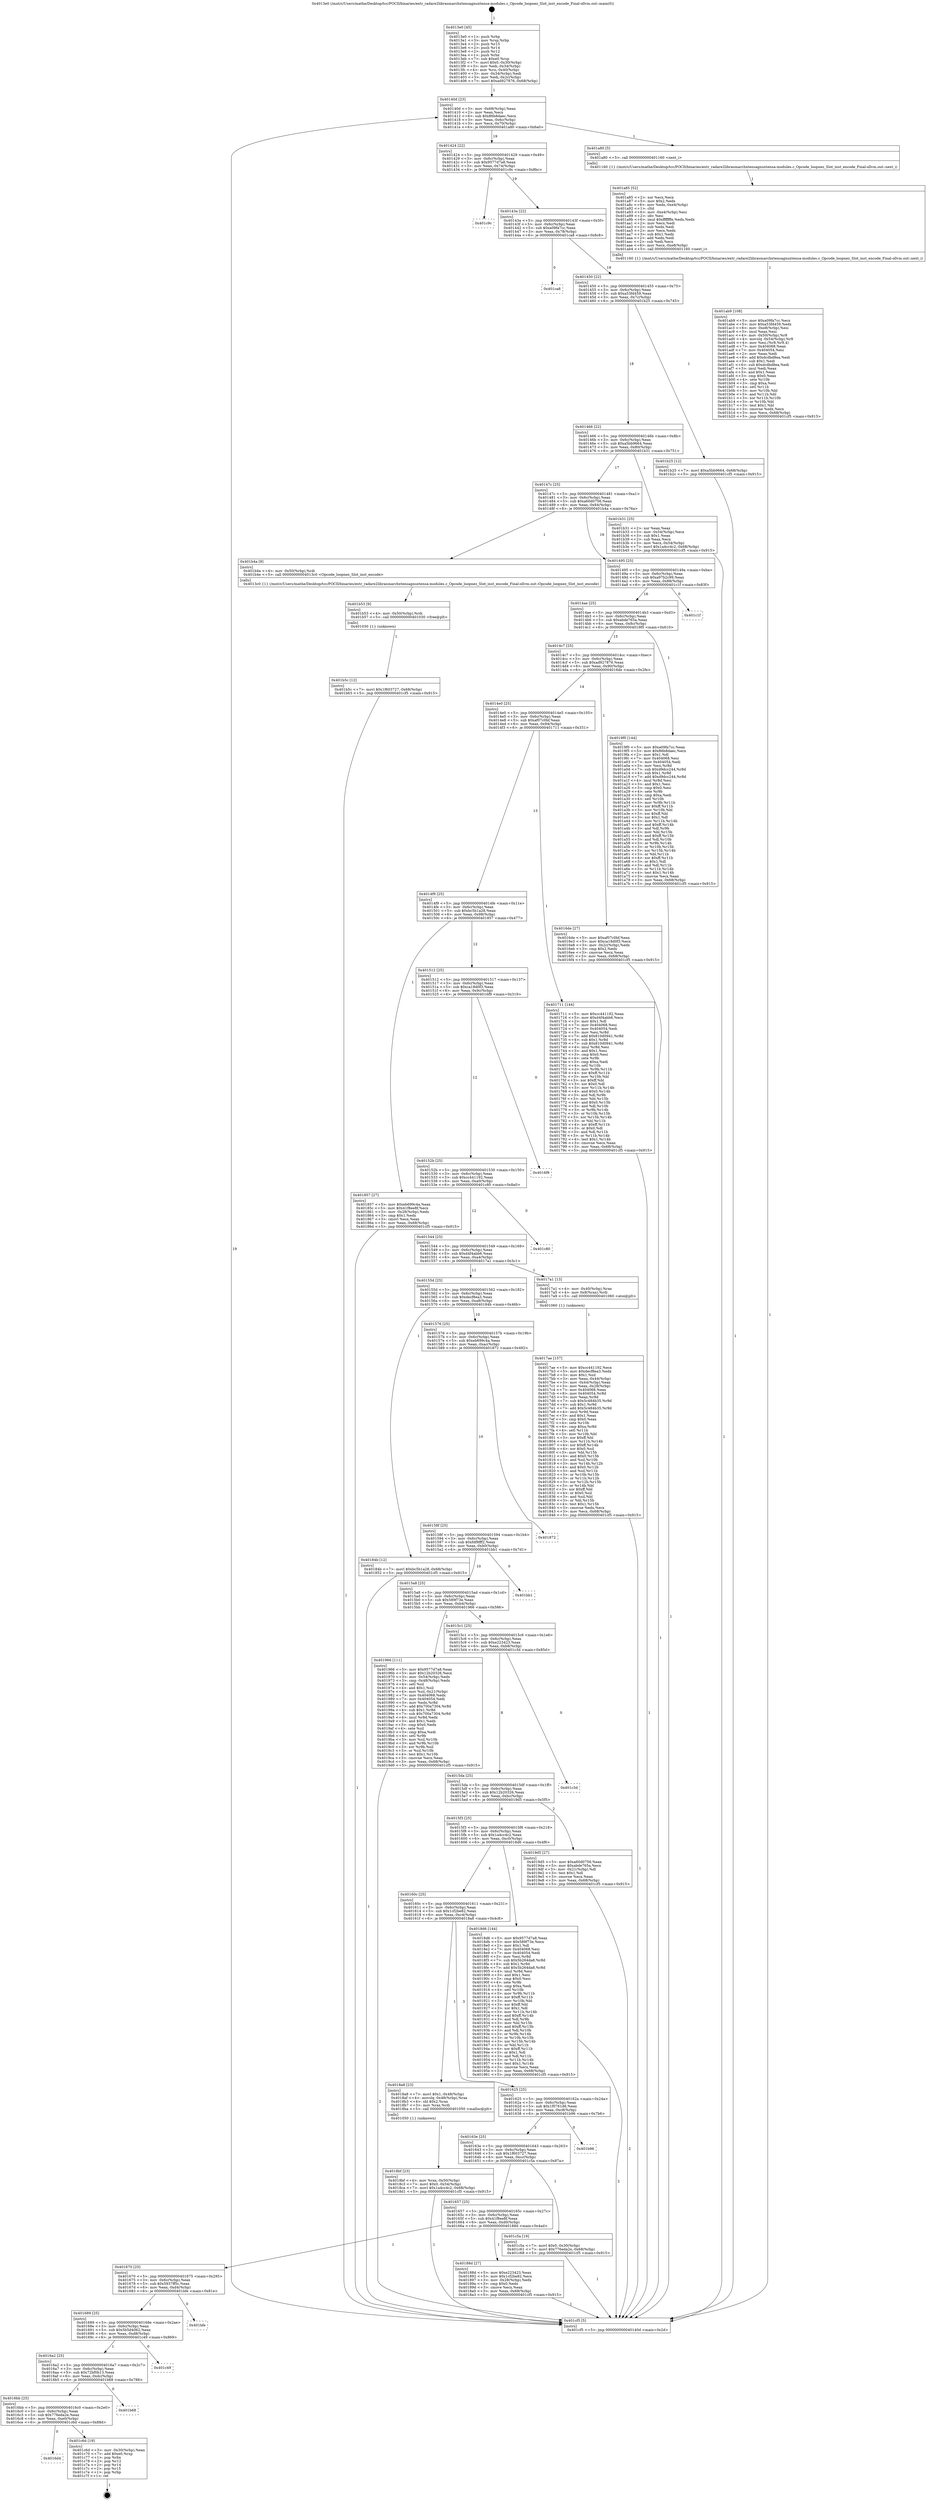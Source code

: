 digraph "0x4013e0" {
  label = "0x4013e0 (/mnt/c/Users/mathe/Desktop/tcc/POCII/binaries/extr_radare2librasmarchxtensagnuxtensa-modules.c_Opcode_loopnez_Slot_inst_encode_Final-ollvm.out::main(0))"
  labelloc = "t"
  node[shape=record]

  Entry [label="",width=0.3,height=0.3,shape=circle,fillcolor=black,style=filled]
  "0x40140d" [label="{
     0x40140d [23]\l
     | [instrs]\l
     &nbsp;&nbsp;0x40140d \<+3\>: mov -0x68(%rbp),%eax\l
     &nbsp;&nbsp;0x401410 \<+2\>: mov %eax,%ecx\l
     &nbsp;&nbsp;0x401412 \<+6\>: sub $0x86b8daec,%ecx\l
     &nbsp;&nbsp;0x401418 \<+3\>: mov %eax,-0x6c(%rbp)\l
     &nbsp;&nbsp;0x40141b \<+3\>: mov %ecx,-0x70(%rbp)\l
     &nbsp;&nbsp;0x40141e \<+6\>: je 0000000000401a80 \<main+0x6a0\>\l
  }"]
  "0x401a80" [label="{
     0x401a80 [5]\l
     | [instrs]\l
     &nbsp;&nbsp;0x401a80 \<+5\>: call 0000000000401160 \<next_i\>\l
     | [calls]\l
     &nbsp;&nbsp;0x401160 \{1\} (/mnt/c/Users/mathe/Desktop/tcc/POCII/binaries/extr_radare2librasmarchxtensagnuxtensa-modules.c_Opcode_loopnez_Slot_inst_encode_Final-ollvm.out::next_i)\l
  }"]
  "0x401424" [label="{
     0x401424 [22]\l
     | [instrs]\l
     &nbsp;&nbsp;0x401424 \<+5\>: jmp 0000000000401429 \<main+0x49\>\l
     &nbsp;&nbsp;0x401429 \<+3\>: mov -0x6c(%rbp),%eax\l
     &nbsp;&nbsp;0x40142c \<+5\>: sub $0x9577d7a8,%eax\l
     &nbsp;&nbsp;0x401431 \<+3\>: mov %eax,-0x74(%rbp)\l
     &nbsp;&nbsp;0x401434 \<+6\>: je 0000000000401c9c \<main+0x8bc\>\l
  }"]
  Exit [label="",width=0.3,height=0.3,shape=circle,fillcolor=black,style=filled,peripheries=2]
  "0x401c9c" [label="{
     0x401c9c\l
  }", style=dashed]
  "0x40143a" [label="{
     0x40143a [22]\l
     | [instrs]\l
     &nbsp;&nbsp;0x40143a \<+5\>: jmp 000000000040143f \<main+0x5f\>\l
     &nbsp;&nbsp;0x40143f \<+3\>: mov -0x6c(%rbp),%eax\l
     &nbsp;&nbsp;0x401442 \<+5\>: sub $0xa09fa7cc,%eax\l
     &nbsp;&nbsp;0x401447 \<+3\>: mov %eax,-0x78(%rbp)\l
     &nbsp;&nbsp;0x40144a \<+6\>: je 0000000000401ca8 \<main+0x8c8\>\l
  }"]
  "0x4016d4" [label="{
     0x4016d4\l
  }", style=dashed]
  "0x401ca8" [label="{
     0x401ca8\l
  }", style=dashed]
  "0x401450" [label="{
     0x401450 [22]\l
     | [instrs]\l
     &nbsp;&nbsp;0x401450 \<+5\>: jmp 0000000000401455 \<main+0x75\>\l
     &nbsp;&nbsp;0x401455 \<+3\>: mov -0x6c(%rbp),%eax\l
     &nbsp;&nbsp;0x401458 \<+5\>: sub $0xa53fd459,%eax\l
     &nbsp;&nbsp;0x40145d \<+3\>: mov %eax,-0x7c(%rbp)\l
     &nbsp;&nbsp;0x401460 \<+6\>: je 0000000000401b25 \<main+0x745\>\l
  }"]
  "0x401c6d" [label="{
     0x401c6d [19]\l
     | [instrs]\l
     &nbsp;&nbsp;0x401c6d \<+3\>: mov -0x30(%rbp),%eax\l
     &nbsp;&nbsp;0x401c70 \<+7\>: add $0xe0,%rsp\l
     &nbsp;&nbsp;0x401c77 \<+1\>: pop %rbx\l
     &nbsp;&nbsp;0x401c78 \<+2\>: pop %r12\l
     &nbsp;&nbsp;0x401c7a \<+2\>: pop %r14\l
     &nbsp;&nbsp;0x401c7c \<+2\>: pop %r15\l
     &nbsp;&nbsp;0x401c7e \<+1\>: pop %rbp\l
     &nbsp;&nbsp;0x401c7f \<+1\>: ret\l
  }"]
  "0x401b25" [label="{
     0x401b25 [12]\l
     | [instrs]\l
     &nbsp;&nbsp;0x401b25 \<+7\>: movl $0xa5bb9664,-0x68(%rbp)\l
     &nbsp;&nbsp;0x401b2c \<+5\>: jmp 0000000000401cf5 \<main+0x915\>\l
  }"]
  "0x401466" [label="{
     0x401466 [22]\l
     | [instrs]\l
     &nbsp;&nbsp;0x401466 \<+5\>: jmp 000000000040146b \<main+0x8b\>\l
     &nbsp;&nbsp;0x40146b \<+3\>: mov -0x6c(%rbp),%eax\l
     &nbsp;&nbsp;0x40146e \<+5\>: sub $0xa5bb9664,%eax\l
     &nbsp;&nbsp;0x401473 \<+3\>: mov %eax,-0x80(%rbp)\l
     &nbsp;&nbsp;0x401476 \<+6\>: je 0000000000401b31 \<main+0x751\>\l
  }"]
  "0x4016bb" [label="{
     0x4016bb [25]\l
     | [instrs]\l
     &nbsp;&nbsp;0x4016bb \<+5\>: jmp 00000000004016c0 \<main+0x2e0\>\l
     &nbsp;&nbsp;0x4016c0 \<+3\>: mov -0x6c(%rbp),%eax\l
     &nbsp;&nbsp;0x4016c3 \<+5\>: sub $0x776eda2e,%eax\l
     &nbsp;&nbsp;0x4016c8 \<+6\>: mov %eax,-0xe0(%rbp)\l
     &nbsp;&nbsp;0x4016ce \<+6\>: je 0000000000401c6d \<main+0x88d\>\l
  }"]
  "0x401b31" [label="{
     0x401b31 [25]\l
     | [instrs]\l
     &nbsp;&nbsp;0x401b31 \<+2\>: xor %eax,%eax\l
     &nbsp;&nbsp;0x401b33 \<+3\>: mov -0x54(%rbp),%ecx\l
     &nbsp;&nbsp;0x401b36 \<+3\>: sub $0x1,%eax\l
     &nbsp;&nbsp;0x401b39 \<+2\>: sub %eax,%ecx\l
     &nbsp;&nbsp;0x401b3b \<+3\>: mov %ecx,-0x54(%rbp)\l
     &nbsp;&nbsp;0x401b3e \<+7\>: movl $0x1a4cc4c2,-0x68(%rbp)\l
     &nbsp;&nbsp;0x401b45 \<+5\>: jmp 0000000000401cf5 \<main+0x915\>\l
  }"]
  "0x40147c" [label="{
     0x40147c [25]\l
     | [instrs]\l
     &nbsp;&nbsp;0x40147c \<+5\>: jmp 0000000000401481 \<main+0xa1\>\l
     &nbsp;&nbsp;0x401481 \<+3\>: mov -0x6c(%rbp),%eax\l
     &nbsp;&nbsp;0x401484 \<+5\>: sub $0xa60d0756,%eax\l
     &nbsp;&nbsp;0x401489 \<+6\>: mov %eax,-0x84(%rbp)\l
     &nbsp;&nbsp;0x40148f \<+6\>: je 0000000000401b4a \<main+0x76a\>\l
  }"]
  "0x401b68" [label="{
     0x401b68\l
  }", style=dashed]
  "0x401b4a" [label="{
     0x401b4a [9]\l
     | [instrs]\l
     &nbsp;&nbsp;0x401b4a \<+4\>: mov -0x50(%rbp),%rdi\l
     &nbsp;&nbsp;0x401b4e \<+5\>: call 00000000004013c0 \<Opcode_loopnez_Slot_inst_encode\>\l
     | [calls]\l
     &nbsp;&nbsp;0x4013c0 \{1\} (/mnt/c/Users/mathe/Desktop/tcc/POCII/binaries/extr_radare2librasmarchxtensagnuxtensa-modules.c_Opcode_loopnez_Slot_inst_encode_Final-ollvm.out::Opcode_loopnez_Slot_inst_encode)\l
  }"]
  "0x401495" [label="{
     0x401495 [25]\l
     | [instrs]\l
     &nbsp;&nbsp;0x401495 \<+5\>: jmp 000000000040149a \<main+0xba\>\l
     &nbsp;&nbsp;0x40149a \<+3\>: mov -0x6c(%rbp),%eax\l
     &nbsp;&nbsp;0x40149d \<+5\>: sub $0xa97b2c99,%eax\l
     &nbsp;&nbsp;0x4014a2 \<+6\>: mov %eax,-0x88(%rbp)\l
     &nbsp;&nbsp;0x4014a8 \<+6\>: je 0000000000401c1f \<main+0x83f\>\l
  }"]
  "0x4016a2" [label="{
     0x4016a2 [25]\l
     | [instrs]\l
     &nbsp;&nbsp;0x4016a2 \<+5\>: jmp 00000000004016a7 \<main+0x2c7\>\l
     &nbsp;&nbsp;0x4016a7 \<+3\>: mov -0x6c(%rbp),%eax\l
     &nbsp;&nbsp;0x4016aa \<+5\>: sub $0x72bf0b13,%eax\l
     &nbsp;&nbsp;0x4016af \<+6\>: mov %eax,-0xdc(%rbp)\l
     &nbsp;&nbsp;0x4016b5 \<+6\>: je 0000000000401b68 \<main+0x788\>\l
  }"]
  "0x401c1f" [label="{
     0x401c1f\l
  }", style=dashed]
  "0x4014ae" [label="{
     0x4014ae [25]\l
     | [instrs]\l
     &nbsp;&nbsp;0x4014ae \<+5\>: jmp 00000000004014b3 \<main+0xd3\>\l
     &nbsp;&nbsp;0x4014b3 \<+3\>: mov -0x6c(%rbp),%eax\l
     &nbsp;&nbsp;0x4014b6 \<+5\>: sub $0xabde765a,%eax\l
     &nbsp;&nbsp;0x4014bb \<+6\>: mov %eax,-0x8c(%rbp)\l
     &nbsp;&nbsp;0x4014c1 \<+6\>: je 00000000004019f0 \<main+0x610\>\l
  }"]
  "0x401c49" [label="{
     0x401c49\l
  }", style=dashed]
  "0x4019f0" [label="{
     0x4019f0 [144]\l
     | [instrs]\l
     &nbsp;&nbsp;0x4019f0 \<+5\>: mov $0xa09fa7cc,%eax\l
     &nbsp;&nbsp;0x4019f5 \<+5\>: mov $0x86b8daec,%ecx\l
     &nbsp;&nbsp;0x4019fa \<+2\>: mov $0x1,%dl\l
     &nbsp;&nbsp;0x4019fc \<+7\>: mov 0x404068,%esi\l
     &nbsp;&nbsp;0x401a03 \<+7\>: mov 0x404054,%edi\l
     &nbsp;&nbsp;0x401a0a \<+3\>: mov %esi,%r8d\l
     &nbsp;&nbsp;0x401a0d \<+7\>: sub $0xd9dcc244,%r8d\l
     &nbsp;&nbsp;0x401a14 \<+4\>: sub $0x1,%r8d\l
     &nbsp;&nbsp;0x401a18 \<+7\>: add $0xd9dcc244,%r8d\l
     &nbsp;&nbsp;0x401a1f \<+4\>: imul %r8d,%esi\l
     &nbsp;&nbsp;0x401a23 \<+3\>: and $0x1,%esi\l
     &nbsp;&nbsp;0x401a26 \<+3\>: cmp $0x0,%esi\l
     &nbsp;&nbsp;0x401a29 \<+4\>: sete %r9b\l
     &nbsp;&nbsp;0x401a2d \<+3\>: cmp $0xa,%edi\l
     &nbsp;&nbsp;0x401a30 \<+4\>: setl %r10b\l
     &nbsp;&nbsp;0x401a34 \<+3\>: mov %r9b,%r11b\l
     &nbsp;&nbsp;0x401a37 \<+4\>: xor $0xff,%r11b\l
     &nbsp;&nbsp;0x401a3b \<+3\>: mov %r10b,%bl\l
     &nbsp;&nbsp;0x401a3e \<+3\>: xor $0xff,%bl\l
     &nbsp;&nbsp;0x401a41 \<+3\>: xor $0x1,%dl\l
     &nbsp;&nbsp;0x401a44 \<+3\>: mov %r11b,%r14b\l
     &nbsp;&nbsp;0x401a47 \<+4\>: and $0xff,%r14b\l
     &nbsp;&nbsp;0x401a4b \<+3\>: and %dl,%r9b\l
     &nbsp;&nbsp;0x401a4e \<+3\>: mov %bl,%r15b\l
     &nbsp;&nbsp;0x401a51 \<+4\>: and $0xff,%r15b\l
     &nbsp;&nbsp;0x401a55 \<+3\>: and %dl,%r10b\l
     &nbsp;&nbsp;0x401a58 \<+3\>: or %r9b,%r14b\l
     &nbsp;&nbsp;0x401a5b \<+3\>: or %r10b,%r15b\l
     &nbsp;&nbsp;0x401a5e \<+3\>: xor %r15b,%r14b\l
     &nbsp;&nbsp;0x401a61 \<+3\>: or %bl,%r11b\l
     &nbsp;&nbsp;0x401a64 \<+4\>: xor $0xff,%r11b\l
     &nbsp;&nbsp;0x401a68 \<+3\>: or $0x1,%dl\l
     &nbsp;&nbsp;0x401a6b \<+3\>: and %dl,%r11b\l
     &nbsp;&nbsp;0x401a6e \<+3\>: or %r11b,%r14b\l
     &nbsp;&nbsp;0x401a71 \<+4\>: test $0x1,%r14b\l
     &nbsp;&nbsp;0x401a75 \<+3\>: cmovne %ecx,%eax\l
     &nbsp;&nbsp;0x401a78 \<+3\>: mov %eax,-0x68(%rbp)\l
     &nbsp;&nbsp;0x401a7b \<+5\>: jmp 0000000000401cf5 \<main+0x915\>\l
  }"]
  "0x4014c7" [label="{
     0x4014c7 [25]\l
     | [instrs]\l
     &nbsp;&nbsp;0x4014c7 \<+5\>: jmp 00000000004014cc \<main+0xec\>\l
     &nbsp;&nbsp;0x4014cc \<+3\>: mov -0x6c(%rbp),%eax\l
     &nbsp;&nbsp;0x4014cf \<+5\>: sub $0xad927876,%eax\l
     &nbsp;&nbsp;0x4014d4 \<+6\>: mov %eax,-0x90(%rbp)\l
     &nbsp;&nbsp;0x4014da \<+6\>: je 00000000004016de \<main+0x2fe\>\l
  }"]
  "0x401689" [label="{
     0x401689 [25]\l
     | [instrs]\l
     &nbsp;&nbsp;0x401689 \<+5\>: jmp 000000000040168e \<main+0x2ae\>\l
     &nbsp;&nbsp;0x40168e \<+3\>: mov -0x6c(%rbp),%eax\l
     &nbsp;&nbsp;0x401691 \<+5\>: sub $0x5b5d4062,%eax\l
     &nbsp;&nbsp;0x401696 \<+6\>: mov %eax,-0xd8(%rbp)\l
     &nbsp;&nbsp;0x40169c \<+6\>: je 0000000000401c49 \<main+0x869\>\l
  }"]
  "0x4016de" [label="{
     0x4016de [27]\l
     | [instrs]\l
     &nbsp;&nbsp;0x4016de \<+5\>: mov $0xaf07c0bf,%eax\l
     &nbsp;&nbsp;0x4016e3 \<+5\>: mov $0xca18d0f3,%ecx\l
     &nbsp;&nbsp;0x4016e8 \<+3\>: mov -0x2c(%rbp),%edx\l
     &nbsp;&nbsp;0x4016eb \<+3\>: cmp $0x2,%edx\l
     &nbsp;&nbsp;0x4016ee \<+3\>: cmovne %ecx,%eax\l
     &nbsp;&nbsp;0x4016f1 \<+3\>: mov %eax,-0x68(%rbp)\l
     &nbsp;&nbsp;0x4016f4 \<+5\>: jmp 0000000000401cf5 \<main+0x915\>\l
  }"]
  "0x4014e0" [label="{
     0x4014e0 [25]\l
     | [instrs]\l
     &nbsp;&nbsp;0x4014e0 \<+5\>: jmp 00000000004014e5 \<main+0x105\>\l
     &nbsp;&nbsp;0x4014e5 \<+3\>: mov -0x6c(%rbp),%eax\l
     &nbsp;&nbsp;0x4014e8 \<+5\>: sub $0xaf07c0bf,%eax\l
     &nbsp;&nbsp;0x4014ed \<+6\>: mov %eax,-0x94(%rbp)\l
     &nbsp;&nbsp;0x4014f3 \<+6\>: je 0000000000401711 \<main+0x331\>\l
  }"]
  "0x401cf5" [label="{
     0x401cf5 [5]\l
     | [instrs]\l
     &nbsp;&nbsp;0x401cf5 \<+5\>: jmp 000000000040140d \<main+0x2d\>\l
  }"]
  "0x4013e0" [label="{
     0x4013e0 [45]\l
     | [instrs]\l
     &nbsp;&nbsp;0x4013e0 \<+1\>: push %rbp\l
     &nbsp;&nbsp;0x4013e1 \<+3\>: mov %rsp,%rbp\l
     &nbsp;&nbsp;0x4013e4 \<+2\>: push %r15\l
     &nbsp;&nbsp;0x4013e6 \<+2\>: push %r14\l
     &nbsp;&nbsp;0x4013e8 \<+2\>: push %r12\l
     &nbsp;&nbsp;0x4013ea \<+1\>: push %rbx\l
     &nbsp;&nbsp;0x4013eb \<+7\>: sub $0xe0,%rsp\l
     &nbsp;&nbsp;0x4013f2 \<+7\>: movl $0x0,-0x30(%rbp)\l
     &nbsp;&nbsp;0x4013f9 \<+3\>: mov %edi,-0x34(%rbp)\l
     &nbsp;&nbsp;0x4013fc \<+4\>: mov %rsi,-0x40(%rbp)\l
     &nbsp;&nbsp;0x401400 \<+3\>: mov -0x34(%rbp),%edi\l
     &nbsp;&nbsp;0x401403 \<+3\>: mov %edi,-0x2c(%rbp)\l
     &nbsp;&nbsp;0x401406 \<+7\>: movl $0xad927876,-0x68(%rbp)\l
  }"]
  "0x401bfe" [label="{
     0x401bfe\l
  }", style=dashed]
  "0x401711" [label="{
     0x401711 [144]\l
     | [instrs]\l
     &nbsp;&nbsp;0x401711 \<+5\>: mov $0xcc441192,%eax\l
     &nbsp;&nbsp;0x401716 \<+5\>: mov $0xd4f4abb6,%ecx\l
     &nbsp;&nbsp;0x40171b \<+2\>: mov $0x1,%dl\l
     &nbsp;&nbsp;0x40171d \<+7\>: mov 0x404068,%esi\l
     &nbsp;&nbsp;0x401724 \<+7\>: mov 0x404054,%edi\l
     &nbsp;&nbsp;0x40172b \<+3\>: mov %esi,%r8d\l
     &nbsp;&nbsp;0x40172e \<+7\>: add $0x810d0941,%r8d\l
     &nbsp;&nbsp;0x401735 \<+4\>: sub $0x1,%r8d\l
     &nbsp;&nbsp;0x401739 \<+7\>: sub $0x810d0941,%r8d\l
     &nbsp;&nbsp;0x401740 \<+4\>: imul %r8d,%esi\l
     &nbsp;&nbsp;0x401744 \<+3\>: and $0x1,%esi\l
     &nbsp;&nbsp;0x401747 \<+3\>: cmp $0x0,%esi\l
     &nbsp;&nbsp;0x40174a \<+4\>: sete %r9b\l
     &nbsp;&nbsp;0x40174e \<+3\>: cmp $0xa,%edi\l
     &nbsp;&nbsp;0x401751 \<+4\>: setl %r10b\l
     &nbsp;&nbsp;0x401755 \<+3\>: mov %r9b,%r11b\l
     &nbsp;&nbsp;0x401758 \<+4\>: xor $0xff,%r11b\l
     &nbsp;&nbsp;0x40175c \<+3\>: mov %r10b,%bl\l
     &nbsp;&nbsp;0x40175f \<+3\>: xor $0xff,%bl\l
     &nbsp;&nbsp;0x401762 \<+3\>: xor $0x0,%dl\l
     &nbsp;&nbsp;0x401765 \<+3\>: mov %r11b,%r14b\l
     &nbsp;&nbsp;0x401768 \<+4\>: and $0x0,%r14b\l
     &nbsp;&nbsp;0x40176c \<+3\>: and %dl,%r9b\l
     &nbsp;&nbsp;0x40176f \<+3\>: mov %bl,%r15b\l
     &nbsp;&nbsp;0x401772 \<+4\>: and $0x0,%r15b\l
     &nbsp;&nbsp;0x401776 \<+3\>: and %dl,%r10b\l
     &nbsp;&nbsp;0x401779 \<+3\>: or %r9b,%r14b\l
     &nbsp;&nbsp;0x40177c \<+3\>: or %r10b,%r15b\l
     &nbsp;&nbsp;0x40177f \<+3\>: xor %r15b,%r14b\l
     &nbsp;&nbsp;0x401782 \<+3\>: or %bl,%r11b\l
     &nbsp;&nbsp;0x401785 \<+4\>: xor $0xff,%r11b\l
     &nbsp;&nbsp;0x401789 \<+3\>: or $0x0,%dl\l
     &nbsp;&nbsp;0x40178c \<+3\>: and %dl,%r11b\l
     &nbsp;&nbsp;0x40178f \<+3\>: or %r11b,%r14b\l
     &nbsp;&nbsp;0x401792 \<+4\>: test $0x1,%r14b\l
     &nbsp;&nbsp;0x401796 \<+3\>: cmovne %ecx,%eax\l
     &nbsp;&nbsp;0x401799 \<+3\>: mov %eax,-0x68(%rbp)\l
     &nbsp;&nbsp;0x40179c \<+5\>: jmp 0000000000401cf5 \<main+0x915\>\l
  }"]
  "0x4014f9" [label="{
     0x4014f9 [25]\l
     | [instrs]\l
     &nbsp;&nbsp;0x4014f9 \<+5\>: jmp 00000000004014fe \<main+0x11e\>\l
     &nbsp;&nbsp;0x4014fe \<+3\>: mov -0x6c(%rbp),%eax\l
     &nbsp;&nbsp;0x401501 \<+5\>: sub $0xbc5b1a28,%eax\l
     &nbsp;&nbsp;0x401506 \<+6\>: mov %eax,-0x98(%rbp)\l
     &nbsp;&nbsp;0x40150c \<+6\>: je 0000000000401857 \<main+0x477\>\l
  }"]
  "0x401b5c" [label="{
     0x401b5c [12]\l
     | [instrs]\l
     &nbsp;&nbsp;0x401b5c \<+7\>: movl $0x1f603727,-0x68(%rbp)\l
     &nbsp;&nbsp;0x401b63 \<+5\>: jmp 0000000000401cf5 \<main+0x915\>\l
  }"]
  "0x401857" [label="{
     0x401857 [27]\l
     | [instrs]\l
     &nbsp;&nbsp;0x401857 \<+5\>: mov $0xeb699c4a,%eax\l
     &nbsp;&nbsp;0x40185c \<+5\>: mov $0x41f8ee8f,%ecx\l
     &nbsp;&nbsp;0x401861 \<+3\>: mov -0x28(%rbp),%edx\l
     &nbsp;&nbsp;0x401864 \<+3\>: cmp $0x1,%edx\l
     &nbsp;&nbsp;0x401867 \<+3\>: cmovl %ecx,%eax\l
     &nbsp;&nbsp;0x40186a \<+3\>: mov %eax,-0x68(%rbp)\l
     &nbsp;&nbsp;0x40186d \<+5\>: jmp 0000000000401cf5 \<main+0x915\>\l
  }"]
  "0x401512" [label="{
     0x401512 [25]\l
     | [instrs]\l
     &nbsp;&nbsp;0x401512 \<+5\>: jmp 0000000000401517 \<main+0x137\>\l
     &nbsp;&nbsp;0x401517 \<+3\>: mov -0x6c(%rbp),%eax\l
     &nbsp;&nbsp;0x40151a \<+5\>: sub $0xca18d0f3,%eax\l
     &nbsp;&nbsp;0x40151f \<+6\>: mov %eax,-0x9c(%rbp)\l
     &nbsp;&nbsp;0x401525 \<+6\>: je 00000000004016f9 \<main+0x319\>\l
  }"]
  "0x401b53" [label="{
     0x401b53 [9]\l
     | [instrs]\l
     &nbsp;&nbsp;0x401b53 \<+4\>: mov -0x50(%rbp),%rdi\l
     &nbsp;&nbsp;0x401b57 \<+5\>: call 0000000000401030 \<free@plt\>\l
     | [calls]\l
     &nbsp;&nbsp;0x401030 \{1\} (unknown)\l
  }"]
  "0x4016f9" [label="{
     0x4016f9\l
  }", style=dashed]
  "0x40152b" [label="{
     0x40152b [25]\l
     | [instrs]\l
     &nbsp;&nbsp;0x40152b \<+5\>: jmp 0000000000401530 \<main+0x150\>\l
     &nbsp;&nbsp;0x401530 \<+3\>: mov -0x6c(%rbp),%eax\l
     &nbsp;&nbsp;0x401533 \<+5\>: sub $0xcc441192,%eax\l
     &nbsp;&nbsp;0x401538 \<+6\>: mov %eax,-0xa0(%rbp)\l
     &nbsp;&nbsp;0x40153e \<+6\>: je 0000000000401c80 \<main+0x8a0\>\l
  }"]
  "0x401ab9" [label="{
     0x401ab9 [108]\l
     | [instrs]\l
     &nbsp;&nbsp;0x401ab9 \<+5\>: mov $0xa09fa7cc,%ecx\l
     &nbsp;&nbsp;0x401abe \<+5\>: mov $0xa53fd459,%edx\l
     &nbsp;&nbsp;0x401ac3 \<+6\>: mov -0xe8(%rbp),%esi\l
     &nbsp;&nbsp;0x401ac9 \<+3\>: imul %eax,%esi\l
     &nbsp;&nbsp;0x401acc \<+4\>: mov -0x50(%rbp),%r8\l
     &nbsp;&nbsp;0x401ad0 \<+4\>: movslq -0x54(%rbp),%r9\l
     &nbsp;&nbsp;0x401ad4 \<+4\>: mov %esi,(%r8,%r9,4)\l
     &nbsp;&nbsp;0x401ad8 \<+7\>: mov 0x404068,%eax\l
     &nbsp;&nbsp;0x401adf \<+7\>: mov 0x404054,%esi\l
     &nbsp;&nbsp;0x401ae6 \<+2\>: mov %eax,%edi\l
     &nbsp;&nbsp;0x401ae8 \<+6\>: add $0xdcdbd8ea,%edi\l
     &nbsp;&nbsp;0x401aee \<+3\>: sub $0x1,%edi\l
     &nbsp;&nbsp;0x401af1 \<+6\>: sub $0xdcdbd8ea,%edi\l
     &nbsp;&nbsp;0x401af7 \<+3\>: imul %edi,%eax\l
     &nbsp;&nbsp;0x401afa \<+3\>: and $0x1,%eax\l
     &nbsp;&nbsp;0x401afd \<+3\>: cmp $0x0,%eax\l
     &nbsp;&nbsp;0x401b00 \<+4\>: sete %r10b\l
     &nbsp;&nbsp;0x401b04 \<+3\>: cmp $0xa,%esi\l
     &nbsp;&nbsp;0x401b07 \<+4\>: setl %r11b\l
     &nbsp;&nbsp;0x401b0b \<+3\>: mov %r10b,%bl\l
     &nbsp;&nbsp;0x401b0e \<+3\>: and %r11b,%bl\l
     &nbsp;&nbsp;0x401b11 \<+3\>: xor %r11b,%r10b\l
     &nbsp;&nbsp;0x401b14 \<+3\>: or %r10b,%bl\l
     &nbsp;&nbsp;0x401b17 \<+3\>: test $0x1,%bl\l
     &nbsp;&nbsp;0x401b1a \<+3\>: cmovne %edx,%ecx\l
     &nbsp;&nbsp;0x401b1d \<+3\>: mov %ecx,-0x68(%rbp)\l
     &nbsp;&nbsp;0x401b20 \<+5\>: jmp 0000000000401cf5 \<main+0x915\>\l
  }"]
  "0x401c80" [label="{
     0x401c80\l
  }", style=dashed]
  "0x401544" [label="{
     0x401544 [25]\l
     | [instrs]\l
     &nbsp;&nbsp;0x401544 \<+5\>: jmp 0000000000401549 \<main+0x169\>\l
     &nbsp;&nbsp;0x401549 \<+3\>: mov -0x6c(%rbp),%eax\l
     &nbsp;&nbsp;0x40154c \<+5\>: sub $0xd4f4abb6,%eax\l
     &nbsp;&nbsp;0x401551 \<+6\>: mov %eax,-0xa4(%rbp)\l
     &nbsp;&nbsp;0x401557 \<+6\>: je 00000000004017a1 \<main+0x3c1\>\l
  }"]
  "0x401a85" [label="{
     0x401a85 [52]\l
     | [instrs]\l
     &nbsp;&nbsp;0x401a85 \<+2\>: xor %ecx,%ecx\l
     &nbsp;&nbsp;0x401a87 \<+5\>: mov $0x2,%edx\l
     &nbsp;&nbsp;0x401a8c \<+6\>: mov %edx,-0xe4(%rbp)\l
     &nbsp;&nbsp;0x401a92 \<+1\>: cltd\l
     &nbsp;&nbsp;0x401a93 \<+6\>: mov -0xe4(%rbp),%esi\l
     &nbsp;&nbsp;0x401a99 \<+2\>: idiv %esi\l
     &nbsp;&nbsp;0x401a9b \<+6\>: imul $0xfffffffe,%edx,%edx\l
     &nbsp;&nbsp;0x401aa1 \<+2\>: mov %ecx,%edi\l
     &nbsp;&nbsp;0x401aa3 \<+2\>: sub %edx,%edi\l
     &nbsp;&nbsp;0x401aa5 \<+2\>: mov %ecx,%edx\l
     &nbsp;&nbsp;0x401aa7 \<+3\>: sub $0x1,%edx\l
     &nbsp;&nbsp;0x401aaa \<+2\>: add %edx,%edi\l
     &nbsp;&nbsp;0x401aac \<+2\>: sub %edi,%ecx\l
     &nbsp;&nbsp;0x401aae \<+6\>: mov %ecx,-0xe8(%rbp)\l
     &nbsp;&nbsp;0x401ab4 \<+5\>: call 0000000000401160 \<next_i\>\l
     | [calls]\l
     &nbsp;&nbsp;0x401160 \{1\} (/mnt/c/Users/mathe/Desktop/tcc/POCII/binaries/extr_radare2librasmarchxtensagnuxtensa-modules.c_Opcode_loopnez_Slot_inst_encode_Final-ollvm.out::next_i)\l
  }"]
  "0x4017a1" [label="{
     0x4017a1 [13]\l
     | [instrs]\l
     &nbsp;&nbsp;0x4017a1 \<+4\>: mov -0x40(%rbp),%rax\l
     &nbsp;&nbsp;0x4017a5 \<+4\>: mov 0x8(%rax),%rdi\l
     &nbsp;&nbsp;0x4017a9 \<+5\>: call 0000000000401060 \<atoi@plt\>\l
     | [calls]\l
     &nbsp;&nbsp;0x401060 \{1\} (unknown)\l
  }"]
  "0x40155d" [label="{
     0x40155d [25]\l
     | [instrs]\l
     &nbsp;&nbsp;0x40155d \<+5\>: jmp 0000000000401562 \<main+0x182\>\l
     &nbsp;&nbsp;0x401562 \<+3\>: mov -0x6c(%rbp),%eax\l
     &nbsp;&nbsp;0x401565 \<+5\>: sub $0xdecf8ea3,%eax\l
     &nbsp;&nbsp;0x40156a \<+6\>: mov %eax,-0xa8(%rbp)\l
     &nbsp;&nbsp;0x401570 \<+6\>: je 000000000040184b \<main+0x46b\>\l
  }"]
  "0x4017ae" [label="{
     0x4017ae [157]\l
     | [instrs]\l
     &nbsp;&nbsp;0x4017ae \<+5\>: mov $0xcc441192,%ecx\l
     &nbsp;&nbsp;0x4017b3 \<+5\>: mov $0xdecf8ea3,%edx\l
     &nbsp;&nbsp;0x4017b8 \<+3\>: mov $0x1,%sil\l
     &nbsp;&nbsp;0x4017bb \<+3\>: mov %eax,-0x44(%rbp)\l
     &nbsp;&nbsp;0x4017be \<+3\>: mov -0x44(%rbp),%eax\l
     &nbsp;&nbsp;0x4017c1 \<+3\>: mov %eax,-0x28(%rbp)\l
     &nbsp;&nbsp;0x4017c4 \<+7\>: mov 0x404068,%eax\l
     &nbsp;&nbsp;0x4017cb \<+8\>: mov 0x404054,%r8d\l
     &nbsp;&nbsp;0x4017d3 \<+3\>: mov %eax,%r9d\l
     &nbsp;&nbsp;0x4017d6 \<+7\>: sub $0x5c484b35,%r9d\l
     &nbsp;&nbsp;0x4017dd \<+4\>: sub $0x1,%r9d\l
     &nbsp;&nbsp;0x4017e1 \<+7\>: add $0x5c484b35,%r9d\l
     &nbsp;&nbsp;0x4017e8 \<+4\>: imul %r9d,%eax\l
     &nbsp;&nbsp;0x4017ec \<+3\>: and $0x1,%eax\l
     &nbsp;&nbsp;0x4017ef \<+3\>: cmp $0x0,%eax\l
     &nbsp;&nbsp;0x4017f2 \<+4\>: sete %r10b\l
     &nbsp;&nbsp;0x4017f6 \<+4\>: cmp $0xa,%r8d\l
     &nbsp;&nbsp;0x4017fa \<+4\>: setl %r11b\l
     &nbsp;&nbsp;0x4017fe \<+3\>: mov %r10b,%bl\l
     &nbsp;&nbsp;0x401801 \<+3\>: xor $0xff,%bl\l
     &nbsp;&nbsp;0x401804 \<+3\>: mov %r11b,%r14b\l
     &nbsp;&nbsp;0x401807 \<+4\>: xor $0xff,%r14b\l
     &nbsp;&nbsp;0x40180b \<+4\>: xor $0x0,%sil\l
     &nbsp;&nbsp;0x40180f \<+3\>: mov %bl,%r15b\l
     &nbsp;&nbsp;0x401812 \<+4\>: and $0x0,%r15b\l
     &nbsp;&nbsp;0x401816 \<+3\>: and %sil,%r10b\l
     &nbsp;&nbsp;0x401819 \<+3\>: mov %r14b,%r12b\l
     &nbsp;&nbsp;0x40181c \<+4\>: and $0x0,%r12b\l
     &nbsp;&nbsp;0x401820 \<+3\>: and %sil,%r11b\l
     &nbsp;&nbsp;0x401823 \<+3\>: or %r10b,%r15b\l
     &nbsp;&nbsp;0x401826 \<+3\>: or %r11b,%r12b\l
     &nbsp;&nbsp;0x401829 \<+3\>: xor %r12b,%r15b\l
     &nbsp;&nbsp;0x40182c \<+3\>: or %r14b,%bl\l
     &nbsp;&nbsp;0x40182f \<+3\>: xor $0xff,%bl\l
     &nbsp;&nbsp;0x401832 \<+4\>: or $0x0,%sil\l
     &nbsp;&nbsp;0x401836 \<+3\>: and %sil,%bl\l
     &nbsp;&nbsp;0x401839 \<+3\>: or %bl,%r15b\l
     &nbsp;&nbsp;0x40183c \<+4\>: test $0x1,%r15b\l
     &nbsp;&nbsp;0x401840 \<+3\>: cmovne %edx,%ecx\l
     &nbsp;&nbsp;0x401843 \<+3\>: mov %ecx,-0x68(%rbp)\l
     &nbsp;&nbsp;0x401846 \<+5\>: jmp 0000000000401cf5 \<main+0x915\>\l
  }"]
  "0x4018bf" [label="{
     0x4018bf [23]\l
     | [instrs]\l
     &nbsp;&nbsp;0x4018bf \<+4\>: mov %rax,-0x50(%rbp)\l
     &nbsp;&nbsp;0x4018c3 \<+7\>: movl $0x0,-0x54(%rbp)\l
     &nbsp;&nbsp;0x4018ca \<+7\>: movl $0x1a4cc4c2,-0x68(%rbp)\l
     &nbsp;&nbsp;0x4018d1 \<+5\>: jmp 0000000000401cf5 \<main+0x915\>\l
  }"]
  "0x40184b" [label="{
     0x40184b [12]\l
     | [instrs]\l
     &nbsp;&nbsp;0x40184b \<+7\>: movl $0xbc5b1a28,-0x68(%rbp)\l
     &nbsp;&nbsp;0x401852 \<+5\>: jmp 0000000000401cf5 \<main+0x915\>\l
  }"]
  "0x401576" [label="{
     0x401576 [25]\l
     | [instrs]\l
     &nbsp;&nbsp;0x401576 \<+5\>: jmp 000000000040157b \<main+0x19b\>\l
     &nbsp;&nbsp;0x40157b \<+3\>: mov -0x6c(%rbp),%eax\l
     &nbsp;&nbsp;0x40157e \<+5\>: sub $0xeb699c4a,%eax\l
     &nbsp;&nbsp;0x401583 \<+6\>: mov %eax,-0xac(%rbp)\l
     &nbsp;&nbsp;0x401589 \<+6\>: je 0000000000401872 \<main+0x492\>\l
  }"]
  "0x401670" [label="{
     0x401670 [25]\l
     | [instrs]\l
     &nbsp;&nbsp;0x401670 \<+5\>: jmp 0000000000401675 \<main+0x295\>\l
     &nbsp;&nbsp;0x401675 \<+3\>: mov -0x6c(%rbp),%eax\l
     &nbsp;&nbsp;0x401678 \<+5\>: sub $0x5937ff5c,%eax\l
     &nbsp;&nbsp;0x40167d \<+6\>: mov %eax,-0xd4(%rbp)\l
     &nbsp;&nbsp;0x401683 \<+6\>: je 0000000000401bfe \<main+0x81e\>\l
  }"]
  "0x401872" [label="{
     0x401872\l
  }", style=dashed]
  "0x40158f" [label="{
     0x40158f [25]\l
     | [instrs]\l
     &nbsp;&nbsp;0x40158f \<+5\>: jmp 0000000000401594 \<main+0x1b4\>\l
     &nbsp;&nbsp;0x401594 \<+3\>: mov -0x6c(%rbp),%eax\l
     &nbsp;&nbsp;0x401597 \<+5\>: sub $0xfdf8fff2,%eax\l
     &nbsp;&nbsp;0x40159c \<+6\>: mov %eax,-0xb0(%rbp)\l
     &nbsp;&nbsp;0x4015a2 \<+6\>: je 0000000000401bb1 \<main+0x7d1\>\l
  }"]
  "0x40188d" [label="{
     0x40188d [27]\l
     | [instrs]\l
     &nbsp;&nbsp;0x40188d \<+5\>: mov $0xe223423,%eax\l
     &nbsp;&nbsp;0x401892 \<+5\>: mov $0x1cf2be82,%ecx\l
     &nbsp;&nbsp;0x401897 \<+3\>: mov -0x28(%rbp),%edx\l
     &nbsp;&nbsp;0x40189a \<+3\>: cmp $0x0,%edx\l
     &nbsp;&nbsp;0x40189d \<+3\>: cmove %ecx,%eax\l
     &nbsp;&nbsp;0x4018a0 \<+3\>: mov %eax,-0x68(%rbp)\l
     &nbsp;&nbsp;0x4018a3 \<+5\>: jmp 0000000000401cf5 \<main+0x915\>\l
  }"]
  "0x401bb1" [label="{
     0x401bb1\l
  }", style=dashed]
  "0x4015a8" [label="{
     0x4015a8 [25]\l
     | [instrs]\l
     &nbsp;&nbsp;0x4015a8 \<+5\>: jmp 00000000004015ad \<main+0x1cd\>\l
     &nbsp;&nbsp;0x4015ad \<+3\>: mov -0x6c(%rbp),%eax\l
     &nbsp;&nbsp;0x4015b0 \<+5\>: sub $0x589f73e,%eax\l
     &nbsp;&nbsp;0x4015b5 \<+6\>: mov %eax,-0xb4(%rbp)\l
     &nbsp;&nbsp;0x4015bb \<+6\>: je 0000000000401966 \<main+0x586\>\l
  }"]
  "0x401657" [label="{
     0x401657 [25]\l
     | [instrs]\l
     &nbsp;&nbsp;0x401657 \<+5\>: jmp 000000000040165c \<main+0x27c\>\l
     &nbsp;&nbsp;0x40165c \<+3\>: mov -0x6c(%rbp),%eax\l
     &nbsp;&nbsp;0x40165f \<+5\>: sub $0x41f8ee8f,%eax\l
     &nbsp;&nbsp;0x401664 \<+6\>: mov %eax,-0xd0(%rbp)\l
     &nbsp;&nbsp;0x40166a \<+6\>: je 000000000040188d \<main+0x4ad\>\l
  }"]
  "0x401966" [label="{
     0x401966 [111]\l
     | [instrs]\l
     &nbsp;&nbsp;0x401966 \<+5\>: mov $0x9577d7a8,%eax\l
     &nbsp;&nbsp;0x40196b \<+5\>: mov $0x12b20326,%ecx\l
     &nbsp;&nbsp;0x401970 \<+3\>: mov -0x54(%rbp),%edx\l
     &nbsp;&nbsp;0x401973 \<+3\>: cmp -0x48(%rbp),%edx\l
     &nbsp;&nbsp;0x401976 \<+4\>: setl %sil\l
     &nbsp;&nbsp;0x40197a \<+4\>: and $0x1,%sil\l
     &nbsp;&nbsp;0x40197e \<+4\>: mov %sil,-0x21(%rbp)\l
     &nbsp;&nbsp;0x401982 \<+7\>: mov 0x404068,%edx\l
     &nbsp;&nbsp;0x401989 \<+7\>: mov 0x404054,%edi\l
     &nbsp;&nbsp;0x401990 \<+3\>: mov %edx,%r8d\l
     &nbsp;&nbsp;0x401993 \<+7\>: add $0x700a7304,%r8d\l
     &nbsp;&nbsp;0x40199a \<+4\>: sub $0x1,%r8d\l
     &nbsp;&nbsp;0x40199e \<+7\>: sub $0x700a7304,%r8d\l
     &nbsp;&nbsp;0x4019a5 \<+4\>: imul %r8d,%edx\l
     &nbsp;&nbsp;0x4019a9 \<+3\>: and $0x1,%edx\l
     &nbsp;&nbsp;0x4019ac \<+3\>: cmp $0x0,%edx\l
     &nbsp;&nbsp;0x4019af \<+4\>: sete %sil\l
     &nbsp;&nbsp;0x4019b3 \<+3\>: cmp $0xa,%edi\l
     &nbsp;&nbsp;0x4019b6 \<+4\>: setl %r9b\l
     &nbsp;&nbsp;0x4019ba \<+3\>: mov %sil,%r10b\l
     &nbsp;&nbsp;0x4019bd \<+3\>: and %r9b,%r10b\l
     &nbsp;&nbsp;0x4019c0 \<+3\>: xor %r9b,%sil\l
     &nbsp;&nbsp;0x4019c3 \<+3\>: or %sil,%r10b\l
     &nbsp;&nbsp;0x4019c6 \<+4\>: test $0x1,%r10b\l
     &nbsp;&nbsp;0x4019ca \<+3\>: cmovne %ecx,%eax\l
     &nbsp;&nbsp;0x4019cd \<+3\>: mov %eax,-0x68(%rbp)\l
     &nbsp;&nbsp;0x4019d0 \<+5\>: jmp 0000000000401cf5 \<main+0x915\>\l
  }"]
  "0x4015c1" [label="{
     0x4015c1 [25]\l
     | [instrs]\l
     &nbsp;&nbsp;0x4015c1 \<+5\>: jmp 00000000004015c6 \<main+0x1e6\>\l
     &nbsp;&nbsp;0x4015c6 \<+3\>: mov -0x6c(%rbp),%eax\l
     &nbsp;&nbsp;0x4015c9 \<+5\>: sub $0xe223423,%eax\l
     &nbsp;&nbsp;0x4015ce \<+6\>: mov %eax,-0xb8(%rbp)\l
     &nbsp;&nbsp;0x4015d4 \<+6\>: je 0000000000401c3d \<main+0x85d\>\l
  }"]
  "0x401c5a" [label="{
     0x401c5a [19]\l
     | [instrs]\l
     &nbsp;&nbsp;0x401c5a \<+7\>: movl $0x0,-0x30(%rbp)\l
     &nbsp;&nbsp;0x401c61 \<+7\>: movl $0x776eda2e,-0x68(%rbp)\l
     &nbsp;&nbsp;0x401c68 \<+5\>: jmp 0000000000401cf5 \<main+0x915\>\l
  }"]
  "0x401c3d" [label="{
     0x401c3d\l
  }", style=dashed]
  "0x4015da" [label="{
     0x4015da [25]\l
     | [instrs]\l
     &nbsp;&nbsp;0x4015da \<+5\>: jmp 00000000004015df \<main+0x1ff\>\l
     &nbsp;&nbsp;0x4015df \<+3\>: mov -0x6c(%rbp),%eax\l
     &nbsp;&nbsp;0x4015e2 \<+5\>: sub $0x12b20326,%eax\l
     &nbsp;&nbsp;0x4015e7 \<+6\>: mov %eax,-0xbc(%rbp)\l
     &nbsp;&nbsp;0x4015ed \<+6\>: je 00000000004019d5 \<main+0x5f5\>\l
  }"]
  "0x40163e" [label="{
     0x40163e [25]\l
     | [instrs]\l
     &nbsp;&nbsp;0x40163e \<+5\>: jmp 0000000000401643 \<main+0x263\>\l
     &nbsp;&nbsp;0x401643 \<+3\>: mov -0x6c(%rbp),%eax\l
     &nbsp;&nbsp;0x401646 \<+5\>: sub $0x1f603727,%eax\l
     &nbsp;&nbsp;0x40164b \<+6\>: mov %eax,-0xcc(%rbp)\l
     &nbsp;&nbsp;0x401651 \<+6\>: je 0000000000401c5a \<main+0x87a\>\l
  }"]
  "0x4019d5" [label="{
     0x4019d5 [27]\l
     | [instrs]\l
     &nbsp;&nbsp;0x4019d5 \<+5\>: mov $0xa60d0756,%eax\l
     &nbsp;&nbsp;0x4019da \<+5\>: mov $0xabde765a,%ecx\l
     &nbsp;&nbsp;0x4019df \<+3\>: mov -0x21(%rbp),%dl\l
     &nbsp;&nbsp;0x4019e2 \<+3\>: test $0x1,%dl\l
     &nbsp;&nbsp;0x4019e5 \<+3\>: cmovne %ecx,%eax\l
     &nbsp;&nbsp;0x4019e8 \<+3\>: mov %eax,-0x68(%rbp)\l
     &nbsp;&nbsp;0x4019eb \<+5\>: jmp 0000000000401cf5 \<main+0x915\>\l
  }"]
  "0x4015f3" [label="{
     0x4015f3 [25]\l
     | [instrs]\l
     &nbsp;&nbsp;0x4015f3 \<+5\>: jmp 00000000004015f8 \<main+0x218\>\l
     &nbsp;&nbsp;0x4015f8 \<+3\>: mov -0x6c(%rbp),%eax\l
     &nbsp;&nbsp;0x4015fb \<+5\>: sub $0x1a4cc4c2,%eax\l
     &nbsp;&nbsp;0x401600 \<+6\>: mov %eax,-0xc0(%rbp)\l
     &nbsp;&nbsp;0x401606 \<+6\>: je 00000000004018d6 \<main+0x4f6\>\l
  }"]
  "0x401b96" [label="{
     0x401b96\l
  }", style=dashed]
  "0x4018d6" [label="{
     0x4018d6 [144]\l
     | [instrs]\l
     &nbsp;&nbsp;0x4018d6 \<+5\>: mov $0x9577d7a8,%eax\l
     &nbsp;&nbsp;0x4018db \<+5\>: mov $0x589f73e,%ecx\l
     &nbsp;&nbsp;0x4018e0 \<+2\>: mov $0x1,%dl\l
     &nbsp;&nbsp;0x4018e2 \<+7\>: mov 0x404068,%esi\l
     &nbsp;&nbsp;0x4018e9 \<+7\>: mov 0x404054,%edi\l
     &nbsp;&nbsp;0x4018f0 \<+3\>: mov %esi,%r8d\l
     &nbsp;&nbsp;0x4018f3 \<+7\>: sub $0x5b264da8,%r8d\l
     &nbsp;&nbsp;0x4018fa \<+4\>: sub $0x1,%r8d\l
     &nbsp;&nbsp;0x4018fe \<+7\>: add $0x5b264da8,%r8d\l
     &nbsp;&nbsp;0x401905 \<+4\>: imul %r8d,%esi\l
     &nbsp;&nbsp;0x401909 \<+3\>: and $0x1,%esi\l
     &nbsp;&nbsp;0x40190c \<+3\>: cmp $0x0,%esi\l
     &nbsp;&nbsp;0x40190f \<+4\>: sete %r9b\l
     &nbsp;&nbsp;0x401913 \<+3\>: cmp $0xa,%edi\l
     &nbsp;&nbsp;0x401916 \<+4\>: setl %r10b\l
     &nbsp;&nbsp;0x40191a \<+3\>: mov %r9b,%r11b\l
     &nbsp;&nbsp;0x40191d \<+4\>: xor $0xff,%r11b\l
     &nbsp;&nbsp;0x401921 \<+3\>: mov %r10b,%bl\l
     &nbsp;&nbsp;0x401924 \<+3\>: xor $0xff,%bl\l
     &nbsp;&nbsp;0x401927 \<+3\>: xor $0x1,%dl\l
     &nbsp;&nbsp;0x40192a \<+3\>: mov %r11b,%r14b\l
     &nbsp;&nbsp;0x40192d \<+4\>: and $0xff,%r14b\l
     &nbsp;&nbsp;0x401931 \<+3\>: and %dl,%r9b\l
     &nbsp;&nbsp;0x401934 \<+3\>: mov %bl,%r15b\l
     &nbsp;&nbsp;0x401937 \<+4\>: and $0xff,%r15b\l
     &nbsp;&nbsp;0x40193b \<+3\>: and %dl,%r10b\l
     &nbsp;&nbsp;0x40193e \<+3\>: or %r9b,%r14b\l
     &nbsp;&nbsp;0x401941 \<+3\>: or %r10b,%r15b\l
     &nbsp;&nbsp;0x401944 \<+3\>: xor %r15b,%r14b\l
     &nbsp;&nbsp;0x401947 \<+3\>: or %bl,%r11b\l
     &nbsp;&nbsp;0x40194a \<+4\>: xor $0xff,%r11b\l
     &nbsp;&nbsp;0x40194e \<+3\>: or $0x1,%dl\l
     &nbsp;&nbsp;0x401951 \<+3\>: and %dl,%r11b\l
     &nbsp;&nbsp;0x401954 \<+3\>: or %r11b,%r14b\l
     &nbsp;&nbsp;0x401957 \<+4\>: test $0x1,%r14b\l
     &nbsp;&nbsp;0x40195b \<+3\>: cmovne %ecx,%eax\l
     &nbsp;&nbsp;0x40195e \<+3\>: mov %eax,-0x68(%rbp)\l
     &nbsp;&nbsp;0x401961 \<+5\>: jmp 0000000000401cf5 \<main+0x915\>\l
  }"]
  "0x40160c" [label="{
     0x40160c [25]\l
     | [instrs]\l
     &nbsp;&nbsp;0x40160c \<+5\>: jmp 0000000000401611 \<main+0x231\>\l
     &nbsp;&nbsp;0x401611 \<+3\>: mov -0x6c(%rbp),%eax\l
     &nbsp;&nbsp;0x401614 \<+5\>: sub $0x1cf2be82,%eax\l
     &nbsp;&nbsp;0x401619 \<+6\>: mov %eax,-0xc4(%rbp)\l
     &nbsp;&nbsp;0x40161f \<+6\>: je 00000000004018a8 \<main+0x4c8\>\l
  }"]
  "0x401625" [label="{
     0x401625 [25]\l
     | [instrs]\l
     &nbsp;&nbsp;0x401625 \<+5\>: jmp 000000000040162a \<main+0x24a\>\l
     &nbsp;&nbsp;0x40162a \<+3\>: mov -0x6c(%rbp),%eax\l
     &nbsp;&nbsp;0x40162d \<+5\>: sub $0x1f0761d6,%eax\l
     &nbsp;&nbsp;0x401632 \<+6\>: mov %eax,-0xc8(%rbp)\l
     &nbsp;&nbsp;0x401638 \<+6\>: je 0000000000401b96 \<main+0x7b6\>\l
  }"]
  "0x4018a8" [label="{
     0x4018a8 [23]\l
     | [instrs]\l
     &nbsp;&nbsp;0x4018a8 \<+7\>: movl $0x1,-0x48(%rbp)\l
     &nbsp;&nbsp;0x4018af \<+4\>: movslq -0x48(%rbp),%rax\l
     &nbsp;&nbsp;0x4018b3 \<+4\>: shl $0x2,%rax\l
     &nbsp;&nbsp;0x4018b7 \<+3\>: mov %rax,%rdi\l
     &nbsp;&nbsp;0x4018ba \<+5\>: call 0000000000401050 \<malloc@plt\>\l
     | [calls]\l
     &nbsp;&nbsp;0x401050 \{1\} (unknown)\l
  }"]
  Entry -> "0x4013e0" [label=" 1"]
  "0x40140d" -> "0x401a80" [label=" 1"]
  "0x40140d" -> "0x401424" [label=" 19"]
  "0x401c6d" -> Exit [label=" 1"]
  "0x401424" -> "0x401c9c" [label=" 0"]
  "0x401424" -> "0x40143a" [label=" 19"]
  "0x4016bb" -> "0x4016d4" [label=" 0"]
  "0x40143a" -> "0x401ca8" [label=" 0"]
  "0x40143a" -> "0x401450" [label=" 19"]
  "0x4016bb" -> "0x401c6d" [label=" 1"]
  "0x401450" -> "0x401b25" [label=" 1"]
  "0x401450" -> "0x401466" [label=" 18"]
  "0x4016a2" -> "0x4016bb" [label=" 1"]
  "0x401466" -> "0x401b31" [label=" 1"]
  "0x401466" -> "0x40147c" [label=" 17"]
  "0x4016a2" -> "0x401b68" [label=" 0"]
  "0x40147c" -> "0x401b4a" [label=" 1"]
  "0x40147c" -> "0x401495" [label=" 16"]
  "0x401689" -> "0x4016a2" [label=" 1"]
  "0x401495" -> "0x401c1f" [label=" 0"]
  "0x401495" -> "0x4014ae" [label=" 16"]
  "0x401689" -> "0x401c49" [label=" 0"]
  "0x4014ae" -> "0x4019f0" [label=" 1"]
  "0x4014ae" -> "0x4014c7" [label=" 15"]
  "0x401670" -> "0x401689" [label=" 1"]
  "0x4014c7" -> "0x4016de" [label=" 1"]
  "0x4014c7" -> "0x4014e0" [label=" 14"]
  "0x4016de" -> "0x401cf5" [label=" 1"]
  "0x4013e0" -> "0x40140d" [label=" 1"]
  "0x401cf5" -> "0x40140d" [label=" 19"]
  "0x401670" -> "0x401bfe" [label=" 0"]
  "0x4014e0" -> "0x401711" [label=" 1"]
  "0x4014e0" -> "0x4014f9" [label=" 13"]
  "0x401711" -> "0x401cf5" [label=" 1"]
  "0x401c5a" -> "0x401cf5" [label=" 1"]
  "0x4014f9" -> "0x401857" [label=" 1"]
  "0x4014f9" -> "0x401512" [label=" 12"]
  "0x401b5c" -> "0x401cf5" [label=" 1"]
  "0x401512" -> "0x4016f9" [label=" 0"]
  "0x401512" -> "0x40152b" [label=" 12"]
  "0x401b53" -> "0x401b5c" [label=" 1"]
  "0x40152b" -> "0x401c80" [label=" 0"]
  "0x40152b" -> "0x401544" [label=" 12"]
  "0x401b4a" -> "0x401b53" [label=" 1"]
  "0x401544" -> "0x4017a1" [label=" 1"]
  "0x401544" -> "0x40155d" [label=" 11"]
  "0x4017a1" -> "0x4017ae" [label=" 1"]
  "0x4017ae" -> "0x401cf5" [label=" 1"]
  "0x401b31" -> "0x401cf5" [label=" 1"]
  "0x40155d" -> "0x40184b" [label=" 1"]
  "0x40155d" -> "0x401576" [label=" 10"]
  "0x40184b" -> "0x401cf5" [label=" 1"]
  "0x401857" -> "0x401cf5" [label=" 1"]
  "0x401b25" -> "0x401cf5" [label=" 1"]
  "0x401576" -> "0x401872" [label=" 0"]
  "0x401576" -> "0x40158f" [label=" 10"]
  "0x401ab9" -> "0x401cf5" [label=" 1"]
  "0x40158f" -> "0x401bb1" [label=" 0"]
  "0x40158f" -> "0x4015a8" [label=" 10"]
  "0x401a85" -> "0x401ab9" [label=" 1"]
  "0x4015a8" -> "0x401966" [label=" 2"]
  "0x4015a8" -> "0x4015c1" [label=" 8"]
  "0x4019f0" -> "0x401cf5" [label=" 1"]
  "0x4015c1" -> "0x401c3d" [label=" 0"]
  "0x4015c1" -> "0x4015da" [label=" 8"]
  "0x4019d5" -> "0x401cf5" [label=" 2"]
  "0x4015da" -> "0x4019d5" [label=" 2"]
  "0x4015da" -> "0x4015f3" [label=" 6"]
  "0x4018d6" -> "0x401cf5" [label=" 2"]
  "0x4015f3" -> "0x4018d6" [label=" 2"]
  "0x4015f3" -> "0x40160c" [label=" 4"]
  "0x4018bf" -> "0x401cf5" [label=" 1"]
  "0x40160c" -> "0x4018a8" [label=" 1"]
  "0x40160c" -> "0x401625" [label=" 3"]
  "0x4018a8" -> "0x4018bf" [label=" 1"]
  "0x401625" -> "0x401b96" [label=" 0"]
  "0x401625" -> "0x40163e" [label=" 3"]
  "0x401966" -> "0x401cf5" [label=" 2"]
  "0x40163e" -> "0x401c5a" [label=" 1"]
  "0x40163e" -> "0x401657" [label=" 2"]
  "0x401a80" -> "0x401a85" [label=" 1"]
  "0x401657" -> "0x40188d" [label=" 1"]
  "0x401657" -> "0x401670" [label=" 1"]
  "0x40188d" -> "0x401cf5" [label=" 1"]
}
